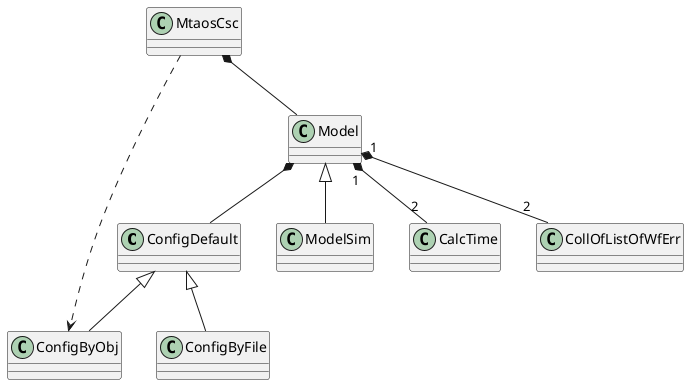 @startuml
ConfigDefault <|-- ConfigByFile
ConfigDefault <|-- ConfigByObj
Model <|-- ModelSim
Model *-- ConfigDefault
Model "1" *-- "2" CalcTime
Model "1" *-- "2" CollOfListOfWfErr
MtaosCsc *-- Model
MtaosCsc ..> ConfigByObj
@enduml
